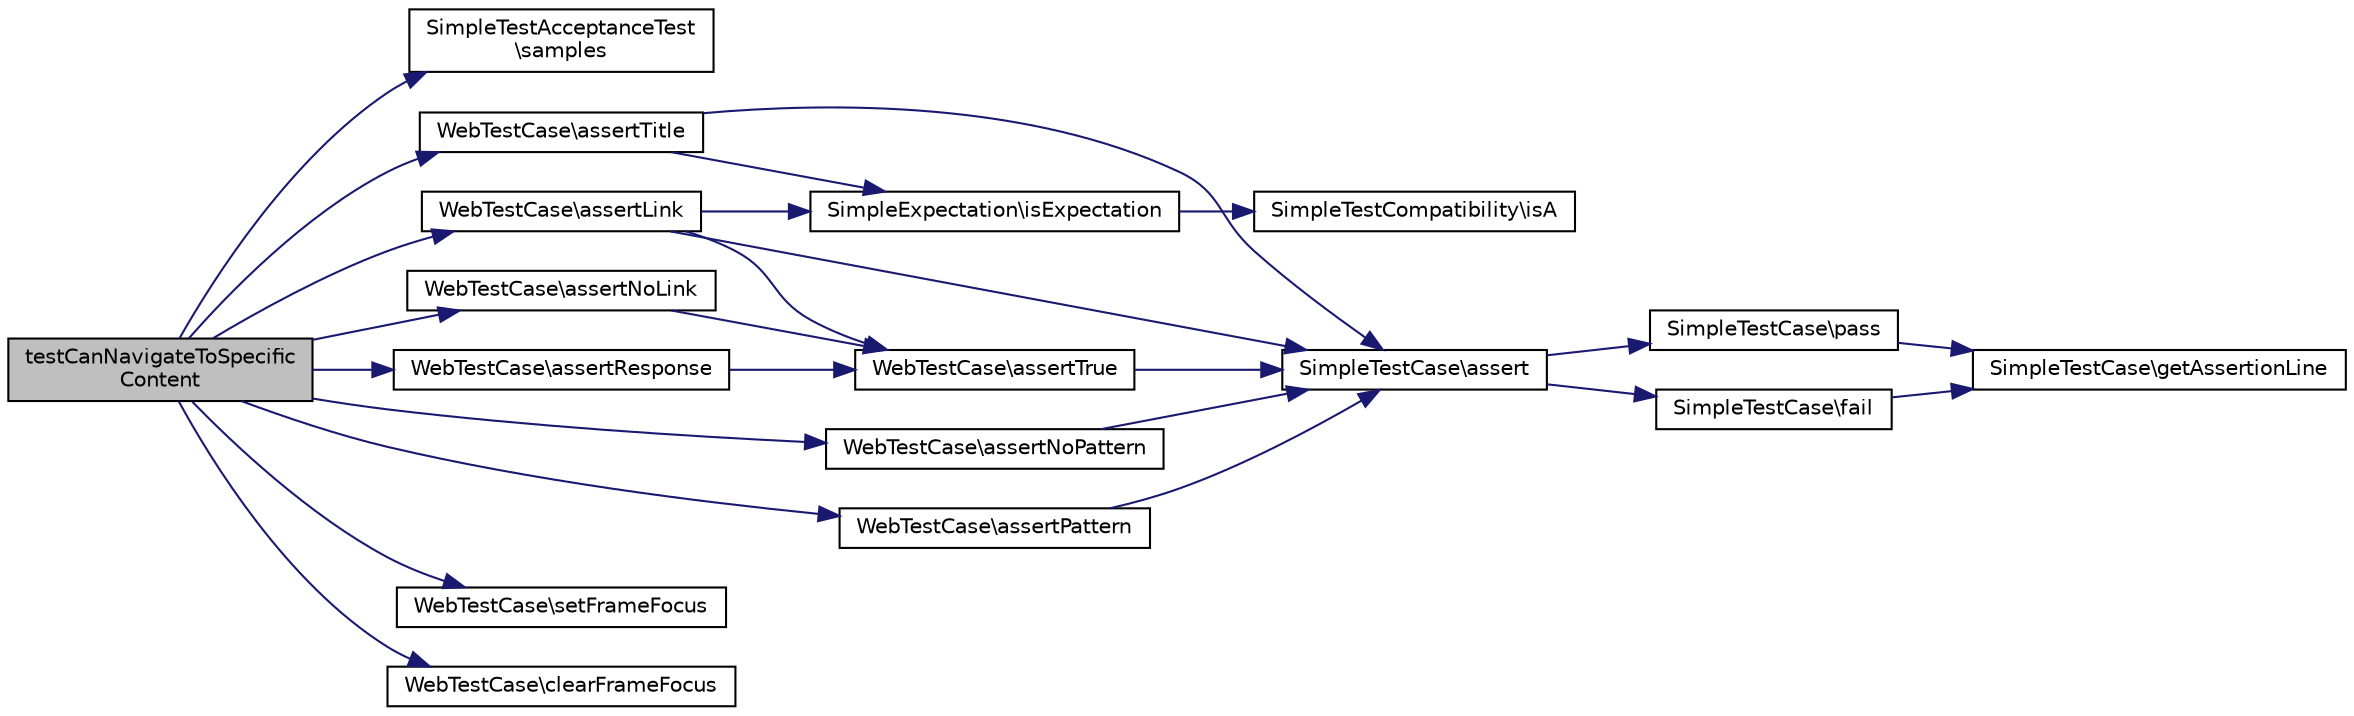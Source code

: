 digraph "testCanNavigateToSpecificContent"
{
  edge [fontname="Helvetica",fontsize="10",labelfontname="Helvetica",labelfontsize="10"];
  node [fontname="Helvetica",fontsize="10",shape=record];
  rankdir="LR";
  Node1 [label="testCanNavigateToSpecific\lContent",height=0.2,width=0.4,color="black", fillcolor="grey75", style="filled" fontcolor="black"];
  Node1 -> Node2 [color="midnightblue",fontsize="10",style="solid",fontname="Helvetica"];
  Node2 [label="SimpleTestAcceptanceTest\l\\samples",height=0.2,width=0.4,color="black", fillcolor="white", style="filled",URL="$class_simple_test_acceptance_test.html#a604600d230bc5151ced41b3fa7291aff"];
  Node1 -> Node3 [color="midnightblue",fontsize="10",style="solid",fontname="Helvetica"];
  Node3 [label="WebTestCase\\assertTitle",height=0.2,width=0.4,color="black", fillcolor="white", style="filled",URL="$class_web_test_case.html#a4e9e97c74d4b5c1fad158a0a4688dad2"];
  Node3 -> Node4 [color="midnightblue",fontsize="10",style="solid",fontname="Helvetica"];
  Node4 [label="SimpleExpectation\\isExpectation",height=0.2,width=0.4,color="black", fillcolor="white", style="filled",URL="$class_simple_expectation.html#a1d5c795d731ea1d131960009116ef87e"];
  Node4 -> Node5 [color="midnightblue",fontsize="10",style="solid",fontname="Helvetica"];
  Node5 [label="SimpleTestCompatibility\\isA",height=0.2,width=0.4,color="black", fillcolor="white", style="filled",URL="$class_simple_test_compatibility.html#a89339a52a329ae34fbb05260963b066b"];
  Node3 -> Node6 [color="midnightblue",fontsize="10",style="solid",fontname="Helvetica"];
  Node6 [label="SimpleTestCase\\assert",height=0.2,width=0.4,color="black", fillcolor="white", style="filled",URL="$class_simple_test_case.html#a9be3866087958c52771a4eb0921a80f8"];
  Node6 -> Node7 [color="midnightblue",fontsize="10",style="solid",fontname="Helvetica"];
  Node7 [label="SimpleTestCase\\pass",height=0.2,width=0.4,color="black", fillcolor="white", style="filled",URL="$class_simple_test_case.html#a413ec6a28c017c7f5c08af552930a023"];
  Node7 -> Node8 [color="midnightblue",fontsize="10",style="solid",fontname="Helvetica"];
  Node8 [label="SimpleTestCase\\getAssertionLine",height=0.2,width=0.4,color="black", fillcolor="white", style="filled",URL="$class_simple_test_case.html#a4389a897171547fc4545f56a75bf0c9f"];
  Node6 -> Node9 [color="midnightblue",fontsize="10",style="solid",fontname="Helvetica"];
  Node9 [label="SimpleTestCase\\fail",height=0.2,width=0.4,color="black", fillcolor="white", style="filled",URL="$class_simple_test_case.html#a74070e976d1372da2111be1c059c6ce3"];
  Node9 -> Node8 [color="midnightblue",fontsize="10",style="solid",fontname="Helvetica"];
  Node1 -> Node10 [color="midnightblue",fontsize="10",style="solid",fontname="Helvetica"];
  Node10 [label="WebTestCase\\assertPattern",height=0.2,width=0.4,color="black", fillcolor="white", style="filled",URL="$class_web_test_case.html#ae1b26b6b2b8b4575cd164ba3b1852f1b"];
  Node10 -> Node6 [color="midnightblue",fontsize="10",style="solid",fontname="Helvetica"];
  Node1 -> Node11 [color="midnightblue",fontsize="10",style="solid",fontname="Helvetica"];
  Node11 [label="WebTestCase\\assertLink",height=0.2,width=0.4,color="black", fillcolor="white", style="filled",URL="$class_web_test_case.html#ab794eef204bc02f7fa9f0ca0f3aa16a8"];
  Node11 -> Node12 [color="midnightblue",fontsize="10",style="solid",fontname="Helvetica"];
  Node12 [label="WebTestCase\\assertTrue",height=0.2,width=0.4,color="black", fillcolor="white", style="filled",URL="$class_web_test_case.html#a0b1a5fbb86c56cd7ab7d1dced7af0cad"];
  Node12 -> Node6 [color="midnightblue",fontsize="10",style="solid",fontname="Helvetica"];
  Node11 -> Node4 [color="midnightblue",fontsize="10",style="solid",fontname="Helvetica"];
  Node11 -> Node6 [color="midnightblue",fontsize="10",style="solid",fontname="Helvetica"];
  Node1 -> Node13 [color="midnightblue",fontsize="10",style="solid",fontname="Helvetica"];
  Node13 [label="WebTestCase\\setFrameFocus",height=0.2,width=0.4,color="black", fillcolor="white", style="filled",URL="$class_web_test_case.html#a9d281edb6b6a4c6689493a05c1ae81e5"];
  Node1 -> Node14 [color="midnightblue",fontsize="10",style="solid",fontname="Helvetica"];
  Node14 [label="WebTestCase\\assertNoPattern",height=0.2,width=0.4,color="black", fillcolor="white", style="filled",URL="$class_web_test_case.html#a07b66fded83a151de44c663645de2575"];
  Node14 -> Node6 [color="midnightblue",fontsize="10",style="solid",fontname="Helvetica"];
  Node1 -> Node15 [color="midnightblue",fontsize="10",style="solid",fontname="Helvetica"];
  Node15 [label="WebTestCase\\assertNoLink",height=0.2,width=0.4,color="black", fillcolor="white", style="filled",URL="$class_web_test_case.html#ace8340ec93f87361d3d5a3e4ed87a1ae"];
  Node15 -> Node12 [color="midnightblue",fontsize="10",style="solid",fontname="Helvetica"];
  Node1 -> Node16 [color="midnightblue",fontsize="10",style="solid",fontname="Helvetica"];
  Node16 [label="WebTestCase\\clearFrameFocus",height=0.2,width=0.4,color="black", fillcolor="white", style="filled",URL="$class_web_test_case.html#ac22ea06b428bc14fa4321a19d2f71ee5"];
  Node1 -> Node17 [color="midnightblue",fontsize="10",style="solid",fontname="Helvetica"];
  Node17 [label="WebTestCase\\assertResponse",height=0.2,width=0.4,color="black", fillcolor="white", style="filled",URL="$class_web_test_case.html#a69a4fa54244eaea84d9adc6c8e6cc1fb"];
  Node17 -> Node12 [color="midnightblue",fontsize="10",style="solid",fontname="Helvetica"];
}
